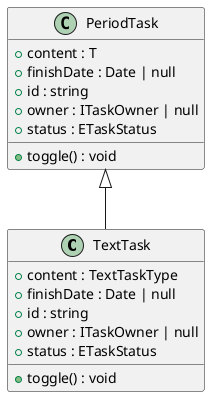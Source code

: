 @startuml
hide empty methods
hide empty fields
class "TextTask" {
    +content : TextTaskType
    +finishDate : Date | null
    +id : string
    +owner : ITaskOwner | null
    +status : ETaskStatus
    +toggle() : void
}
class "PeriodTask" {
    +content : T
    +finishDate : Date | null
    +id : string
    +owner : ITaskOwner | null
    +status : ETaskStatus
    +toggle() : void
}
"PeriodTask" <|-- "TextTask"
@enduml